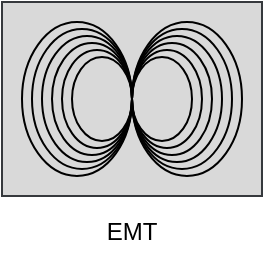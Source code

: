 <mxfile version="21.6.6" type="github">
  <diagram name="第 1 页" id="qIj1pewa5_XO1ZpKstLC">
    <mxGraphModel dx="954" dy="642" grid="1" gridSize="10" guides="1" tooltips="1" connect="1" arrows="1" fold="1" page="1" pageScale="1" pageWidth="827" pageHeight="1169" math="0" shadow="0">
      <root>
        <mxCell id="0" />
        <mxCell id="1" parent="0" />
        <mxCell id="wA3GCIS2CUBiB2FxODTF-39" value="" style="group" vertex="1" connectable="0" parent="1">
          <mxGeometry x="80" y="40" width="130" height="130" as="geometry" />
        </mxCell>
        <mxCell id="wA3GCIS2CUBiB2FxODTF-35" value="" style="group" vertex="1" connectable="0" parent="wA3GCIS2CUBiB2FxODTF-39">
          <mxGeometry width="130" height="97" as="geometry" />
        </mxCell>
        <mxCell id="wA3GCIS2CUBiB2FxODTF-29" value="" style="rounded=0;whiteSpace=wrap;html=1;fillColor=#D9D9D9;strokeColor=#36393d;" vertex="1" parent="wA3GCIS2CUBiB2FxODTF-35">
          <mxGeometry width="130" height="97" as="geometry" />
        </mxCell>
        <mxCell id="wA3GCIS2CUBiB2FxODTF-20" value="" style="group" vertex="1" connectable="0" parent="wA3GCIS2CUBiB2FxODTF-35">
          <mxGeometry x="10" y="10" width="110" height="77" as="geometry" />
        </mxCell>
        <mxCell id="wA3GCIS2CUBiB2FxODTF-17" value="" style="ellipse;whiteSpace=wrap;html=1;fillColor=none;" vertex="1" parent="wA3GCIS2CUBiB2FxODTF-20">
          <mxGeometry width="55" height="77" as="geometry" />
        </mxCell>
        <mxCell id="wA3GCIS2CUBiB2FxODTF-18" value="" style="ellipse;whiteSpace=wrap;html=1;fillColor=none;" vertex="1" parent="wA3GCIS2CUBiB2FxODTF-20">
          <mxGeometry x="55" width="55" height="77" as="geometry" />
        </mxCell>
        <mxCell id="wA3GCIS2CUBiB2FxODTF-9" value="" style="group" vertex="1" connectable="0" parent="wA3GCIS2CUBiB2FxODTF-20">
          <mxGeometry x="5" y="3.5" width="100" height="70" as="geometry" />
        </mxCell>
        <mxCell id="wA3GCIS2CUBiB2FxODTF-3" value="" style="ellipse;whiteSpace=wrap;html=1;fillColor=none;" vertex="1" parent="wA3GCIS2CUBiB2FxODTF-9">
          <mxGeometry x="50" width="50" height="70" as="geometry" />
        </mxCell>
        <mxCell id="wA3GCIS2CUBiB2FxODTF-5" value="" style="ellipse;whiteSpace=wrap;html=1;fillColor=none;" vertex="1" parent="wA3GCIS2CUBiB2FxODTF-9">
          <mxGeometry width="50" height="70" as="geometry" />
        </mxCell>
        <mxCell id="wA3GCIS2CUBiB2FxODTF-21" value="" style="group" vertex="1" connectable="0" parent="wA3GCIS2CUBiB2FxODTF-9">
          <mxGeometry x="5" y="3.5" width="90" height="63" as="geometry" />
        </mxCell>
        <mxCell id="wA3GCIS2CUBiB2FxODTF-16" value="" style="ellipse;whiteSpace=wrap;html=1;fillColor=none;" vertex="1" parent="wA3GCIS2CUBiB2FxODTF-21">
          <mxGeometry width="45" height="63" as="geometry" />
        </mxCell>
        <mxCell id="wA3GCIS2CUBiB2FxODTF-19" value="" style="ellipse;whiteSpace=wrap;html=1;fillColor=none;" vertex="1" parent="wA3GCIS2CUBiB2FxODTF-21">
          <mxGeometry x="45" width="45" height="63" as="geometry" />
        </mxCell>
        <mxCell id="wA3GCIS2CUBiB2FxODTF-15" value="" style="group" vertex="1" connectable="0" parent="wA3GCIS2CUBiB2FxODTF-21">
          <mxGeometry x="5" y="3.5" width="80" height="56" as="geometry" />
        </mxCell>
        <mxCell id="wA3GCIS2CUBiB2FxODTF-11" value="" style="ellipse;whiteSpace=wrap;html=1;fillColor=none;" vertex="1" parent="wA3GCIS2CUBiB2FxODTF-15">
          <mxGeometry width="40" height="56" as="geometry" />
        </mxCell>
        <mxCell id="wA3GCIS2CUBiB2FxODTF-12" value="" style="ellipse;whiteSpace=wrap;html=1;fillColor=none;" vertex="1" parent="wA3GCIS2CUBiB2FxODTF-15">
          <mxGeometry x="40" width="40" height="56" as="geometry" />
        </mxCell>
        <mxCell id="wA3GCIS2CUBiB2FxODTF-8" value="" style="group" vertex="1" connectable="0" parent="wA3GCIS2CUBiB2FxODTF-15">
          <mxGeometry x="5" y="3.5" width="70" height="49" as="geometry" />
        </mxCell>
        <mxCell id="wA3GCIS2CUBiB2FxODTF-6" value="" style="ellipse;whiteSpace=wrap;html=1;fillColor=none;" vertex="1" parent="wA3GCIS2CUBiB2FxODTF-8">
          <mxGeometry width="35" height="49" as="geometry" />
        </mxCell>
        <mxCell id="wA3GCIS2CUBiB2FxODTF-7" value="" style="ellipse;whiteSpace=wrap;html=1;fillColor=none;" vertex="1" parent="wA3GCIS2CUBiB2FxODTF-8">
          <mxGeometry x="35" width="35" height="49" as="geometry" />
        </mxCell>
        <mxCell id="wA3GCIS2CUBiB2FxODTF-14" value="" style="group" vertex="1" connectable="0" parent="wA3GCIS2CUBiB2FxODTF-8">
          <mxGeometry x="5" y="3.5" width="60" height="42" as="geometry" />
        </mxCell>
        <mxCell id="wA3GCIS2CUBiB2FxODTF-10" value="" style="ellipse;whiteSpace=wrap;html=1;fillColor=none;" vertex="1" parent="wA3GCIS2CUBiB2FxODTF-14">
          <mxGeometry width="30" height="42" as="geometry" />
        </mxCell>
        <mxCell id="wA3GCIS2CUBiB2FxODTF-13" value="" style="ellipse;whiteSpace=wrap;html=1;fillColor=none;" vertex="1" parent="wA3GCIS2CUBiB2FxODTF-14">
          <mxGeometry x="30" width="30" height="42" as="geometry" />
        </mxCell>
        <mxCell id="wA3GCIS2CUBiB2FxODTF-38" value="EMT" style="text;html=1;strokeColor=none;fillColor=none;align=center;verticalAlign=middle;whiteSpace=wrap;rounded=0;" vertex="1" parent="wA3GCIS2CUBiB2FxODTF-39">
          <mxGeometry x="35" y="100" width="60" height="30" as="geometry" />
        </mxCell>
      </root>
    </mxGraphModel>
  </diagram>
</mxfile>

